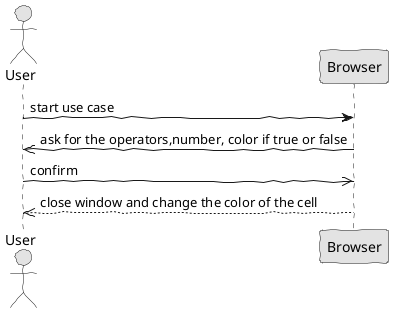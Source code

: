 @startuml  analysis.png
skinparam handwritten true
skinparam monochrome true
skinparam packageStyle rect
skinparam defaultFontName FG Virgil
skinparam shadowing false

actor User

User -> Browser : start use case
Browser ->> User : ask for the operators,number, color if true or false
User ->> Browser : confirm
Browser -->> User : close window and change the color of the cell

@enduml

